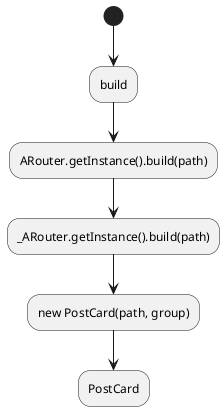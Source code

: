 @startuml


(*) --> "build"

"build" --> "ARouter.getInstance().build(path)"

"ARouter.getInstance().build(path)" --> "_ARouter.getInstance().build(path)"

"_ARouter.getInstance().build(path)" --> "new PostCard(path, group)"

"new PostCard(path, group)" --> "PostCard"

@enduml
